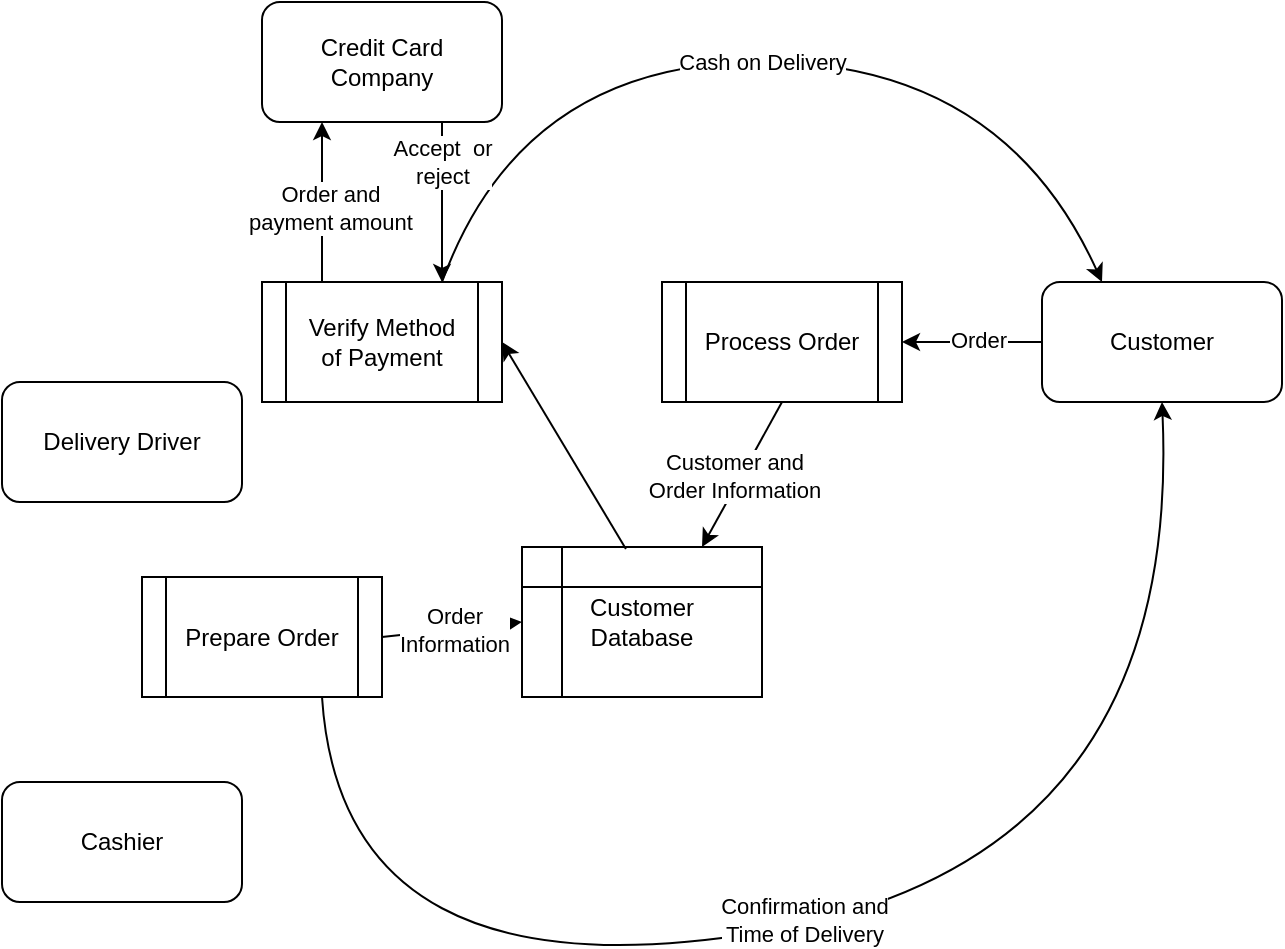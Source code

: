 <mxfile version="21.7.5" type="github">
  <diagram name="Page-1" id="s91PgzaygFrKbW3nwQNJ">
    <mxGraphModel dx="794" dy="502" grid="1" gridSize="10" guides="1" tooltips="1" connect="1" arrows="1" fold="1" page="1" pageScale="1" pageWidth="850" pageHeight="1100" math="0" shadow="0">
      <root>
        <mxCell id="0" />
        <mxCell id="1" parent="0" />
        <mxCell id="b3XS1RP67I5z88q5Yvya-1" value="Customer" style="rounded=1;whiteSpace=wrap;html=1;" vertex="1" parent="1">
          <mxGeometry x="540" y="260" width="120" height="60" as="geometry" />
        </mxCell>
        <mxCell id="b3XS1RP67I5z88q5Yvya-3" value="Customer&lt;br&gt;Database" style="shape=internalStorage;whiteSpace=wrap;html=1;backgroundOutline=1;" vertex="1" parent="1">
          <mxGeometry x="280" y="392.5" width="120" height="75" as="geometry" />
        </mxCell>
        <mxCell id="b3XS1RP67I5z88q5Yvya-4" value="Process Order" style="shape=process;whiteSpace=wrap;html=1;backgroundOutline=1;" vertex="1" parent="1">
          <mxGeometry x="350" y="260" width="120" height="60" as="geometry" />
        </mxCell>
        <mxCell id="b3XS1RP67I5z88q5Yvya-5" value="Verify Method&lt;br&gt;of Payment" style="shape=process;whiteSpace=wrap;html=1;backgroundOutline=1;" vertex="1" parent="1">
          <mxGeometry x="150" y="260" width="120" height="60" as="geometry" />
        </mxCell>
        <mxCell id="b3XS1RP67I5z88q5Yvya-6" value="Prepare Order" style="shape=process;whiteSpace=wrap;html=1;backgroundOutline=1;" vertex="1" parent="1">
          <mxGeometry x="90" y="407.5" width="120" height="60" as="geometry" />
        </mxCell>
        <mxCell id="b3XS1RP67I5z88q5Yvya-8" value="" style="endArrow=classic;html=1;rounded=0;exitX=0;exitY=0.5;exitDx=0;exitDy=0;entryX=1;entryY=0.5;entryDx=0;entryDy=0;" edge="1" parent="1" source="b3XS1RP67I5z88q5Yvya-1" target="b3XS1RP67I5z88q5Yvya-4">
          <mxGeometry width="50" height="50" relative="1" as="geometry">
            <mxPoint x="390" y="390" as="sourcePoint" />
            <mxPoint x="440" y="340" as="targetPoint" />
          </mxGeometry>
        </mxCell>
        <mxCell id="b3XS1RP67I5z88q5Yvya-9" value="Order" style="edgeLabel;html=1;align=center;verticalAlign=middle;resizable=0;points=[];" vertex="1" connectable="0" parent="b3XS1RP67I5z88q5Yvya-8">
          <mxGeometry x="-0.086" y="-1" relative="1" as="geometry">
            <mxPoint as="offset" />
          </mxGeometry>
        </mxCell>
        <mxCell id="b3XS1RP67I5z88q5Yvya-11" value="" style="endArrow=classic;html=1;rounded=0;entryX=0.75;entryY=0;entryDx=0;entryDy=0;exitX=0.5;exitY=1;exitDx=0;exitDy=0;" edge="1" parent="1" source="b3XS1RP67I5z88q5Yvya-4" target="b3XS1RP67I5z88q5Yvya-3">
          <mxGeometry width="50" height="50" relative="1" as="geometry">
            <mxPoint x="380" y="380" as="sourcePoint" />
            <mxPoint x="430" y="330" as="targetPoint" />
          </mxGeometry>
        </mxCell>
        <mxCell id="b3XS1RP67I5z88q5Yvya-24" value="Customer and&lt;br&gt;Order Information" style="edgeLabel;html=1;align=center;verticalAlign=middle;resizable=0;points=[];" vertex="1" connectable="0" parent="b3XS1RP67I5z88q5Yvya-11">
          <mxGeometry x="0.062" y="-3" relative="1" as="geometry">
            <mxPoint as="offset" />
          </mxGeometry>
        </mxCell>
        <mxCell id="b3XS1RP67I5z88q5Yvya-12" value="" style="endArrow=classic;html=1;rounded=0;exitX=0.433;exitY=0.013;exitDx=0;exitDy=0;entryX=1;entryY=0.5;entryDx=0;entryDy=0;exitPerimeter=0;" edge="1" parent="1" source="b3XS1RP67I5z88q5Yvya-3" target="b3XS1RP67I5z88q5Yvya-5">
          <mxGeometry width="50" height="50" relative="1" as="geometry">
            <mxPoint x="290" y="370" as="sourcePoint" />
            <mxPoint x="340" y="320" as="targetPoint" />
          </mxGeometry>
        </mxCell>
        <mxCell id="b3XS1RP67I5z88q5Yvya-13" value="" style="curved=1;endArrow=classic;html=1;rounded=0;exitX=0.75;exitY=0;exitDx=0;exitDy=0;entryX=0.25;entryY=0;entryDx=0;entryDy=0;" edge="1" parent="1" source="b3XS1RP67I5z88q5Yvya-5" target="b3XS1RP67I5z88q5Yvya-1">
          <mxGeometry width="50" height="50" relative="1" as="geometry">
            <mxPoint x="350" y="210" as="sourcePoint" />
            <mxPoint x="400" y="160" as="targetPoint" />
            <Array as="points">
              <mxPoint x="280" y="150" />
              <mxPoint x="520" y="150" />
            </Array>
          </mxGeometry>
        </mxCell>
        <mxCell id="b3XS1RP67I5z88q5Yvya-14" value="Cash on Delivery" style="edgeLabel;html=1;align=center;verticalAlign=middle;resizable=0;points=[];" vertex="1" connectable="0" parent="b3XS1RP67I5z88q5Yvya-13">
          <mxGeometry x="0.072" y="-2" relative="1" as="geometry">
            <mxPoint x="-19" y="-2" as="offset" />
          </mxGeometry>
        </mxCell>
        <mxCell id="b3XS1RP67I5z88q5Yvya-15" value="Credit Card &lt;br&gt;Company" style="rounded=1;whiteSpace=wrap;html=1;" vertex="1" parent="1">
          <mxGeometry x="150" y="120" width="120" height="60" as="geometry" />
        </mxCell>
        <mxCell id="b3XS1RP67I5z88q5Yvya-16" value="" style="endArrow=classic;html=1;rounded=0;exitX=0.25;exitY=0;exitDx=0;exitDy=0;entryX=0.25;entryY=1;entryDx=0;entryDy=0;" edge="1" parent="1" source="b3XS1RP67I5z88q5Yvya-5" target="b3XS1RP67I5z88q5Yvya-15">
          <mxGeometry width="50" height="50" relative="1" as="geometry">
            <mxPoint x="190" y="290" as="sourcePoint" />
            <mxPoint x="240" y="240" as="targetPoint" />
          </mxGeometry>
        </mxCell>
        <mxCell id="b3XS1RP67I5z88q5Yvya-18" value="Order and &lt;br&gt;payment amount" style="edgeLabel;html=1;align=center;verticalAlign=middle;resizable=0;points=[];" vertex="1" connectable="0" parent="b3XS1RP67I5z88q5Yvya-16">
          <mxGeometry x="-0.075" y="-4" relative="1" as="geometry">
            <mxPoint as="offset" />
          </mxGeometry>
        </mxCell>
        <mxCell id="b3XS1RP67I5z88q5Yvya-17" value="" style="endArrow=classic;html=1;rounded=0;exitX=0.75;exitY=1;exitDx=0;exitDy=0;entryX=0.75;entryY=0;entryDx=0;entryDy=0;" edge="1" parent="1" source="b3XS1RP67I5z88q5Yvya-15" target="b3XS1RP67I5z88q5Yvya-5">
          <mxGeometry width="50" height="50" relative="1" as="geometry">
            <mxPoint x="190" y="290" as="sourcePoint" />
            <mxPoint x="240" y="240" as="targetPoint" />
          </mxGeometry>
        </mxCell>
        <mxCell id="b3XS1RP67I5z88q5Yvya-19" value="Accept&amp;nbsp; or&lt;br&gt;reject" style="edgeLabel;html=1;align=center;verticalAlign=middle;resizable=0;points=[];" vertex="1" connectable="0" parent="b3XS1RP67I5z88q5Yvya-17">
          <mxGeometry x="-0.6" y="5" relative="1" as="geometry">
            <mxPoint x="-5" y="4" as="offset" />
          </mxGeometry>
        </mxCell>
        <mxCell id="b3XS1RP67I5z88q5Yvya-20" value="" style="curved=1;endArrow=classic;html=1;rounded=0;exitX=0.75;exitY=1;exitDx=0;exitDy=0;entryX=0.5;entryY=1;entryDx=0;entryDy=0;" edge="1" parent="1" source="b3XS1RP67I5z88q5Yvya-6" target="b3XS1RP67I5z88q5Yvya-1">
          <mxGeometry width="50" height="50" relative="1" as="geometry">
            <mxPoint x="360" y="600" as="sourcePoint" />
            <mxPoint x="410" y="550" as="targetPoint" />
            <Array as="points">
              <mxPoint x="190" y="620" />
              <mxPoint x="610" y="550" />
            </Array>
          </mxGeometry>
        </mxCell>
        <mxCell id="b3XS1RP67I5z88q5Yvya-21" value="Confirmation and&lt;br&gt;Time of Delivery" style="edgeLabel;html=1;align=center;verticalAlign=middle;resizable=0;points=[];" vertex="1" connectable="0" parent="b3XS1RP67I5z88q5Yvya-20">
          <mxGeometry x="-0.042" y="3" relative="1" as="geometry">
            <mxPoint as="offset" />
          </mxGeometry>
        </mxCell>
        <mxCell id="b3XS1RP67I5z88q5Yvya-22" value="" style="endArrow=classic;html=1;rounded=0;exitX=1;exitY=0.5;exitDx=0;exitDy=0;entryX=0;entryY=0.5;entryDx=0;entryDy=0;" edge="1" parent="1" source="b3XS1RP67I5z88q5Yvya-6" target="b3XS1RP67I5z88q5Yvya-3">
          <mxGeometry width="50" height="50" relative="1" as="geometry">
            <mxPoint x="220" y="460" as="sourcePoint" />
            <mxPoint x="270" y="410" as="targetPoint" />
          </mxGeometry>
        </mxCell>
        <mxCell id="b3XS1RP67I5z88q5Yvya-23" value="Order &lt;br&gt;Information" style="edgeLabel;html=1;align=center;verticalAlign=middle;resizable=0;points=[];" vertex="1" connectable="0" parent="b3XS1RP67I5z88q5Yvya-22">
          <mxGeometry x="0.028" relative="1" as="geometry">
            <mxPoint as="offset" />
          </mxGeometry>
        </mxCell>
        <mxCell id="b3XS1RP67I5z88q5Yvya-26" value="Delivery Driver" style="rounded=1;whiteSpace=wrap;html=1;" vertex="1" parent="1">
          <mxGeometry x="20" y="310" width="120" height="60" as="geometry" />
        </mxCell>
        <mxCell id="b3XS1RP67I5z88q5Yvya-27" value="Cashier" style="rounded=1;whiteSpace=wrap;html=1;" vertex="1" parent="1">
          <mxGeometry x="20" y="510" width="120" height="60" as="geometry" />
        </mxCell>
      </root>
    </mxGraphModel>
  </diagram>
</mxfile>
